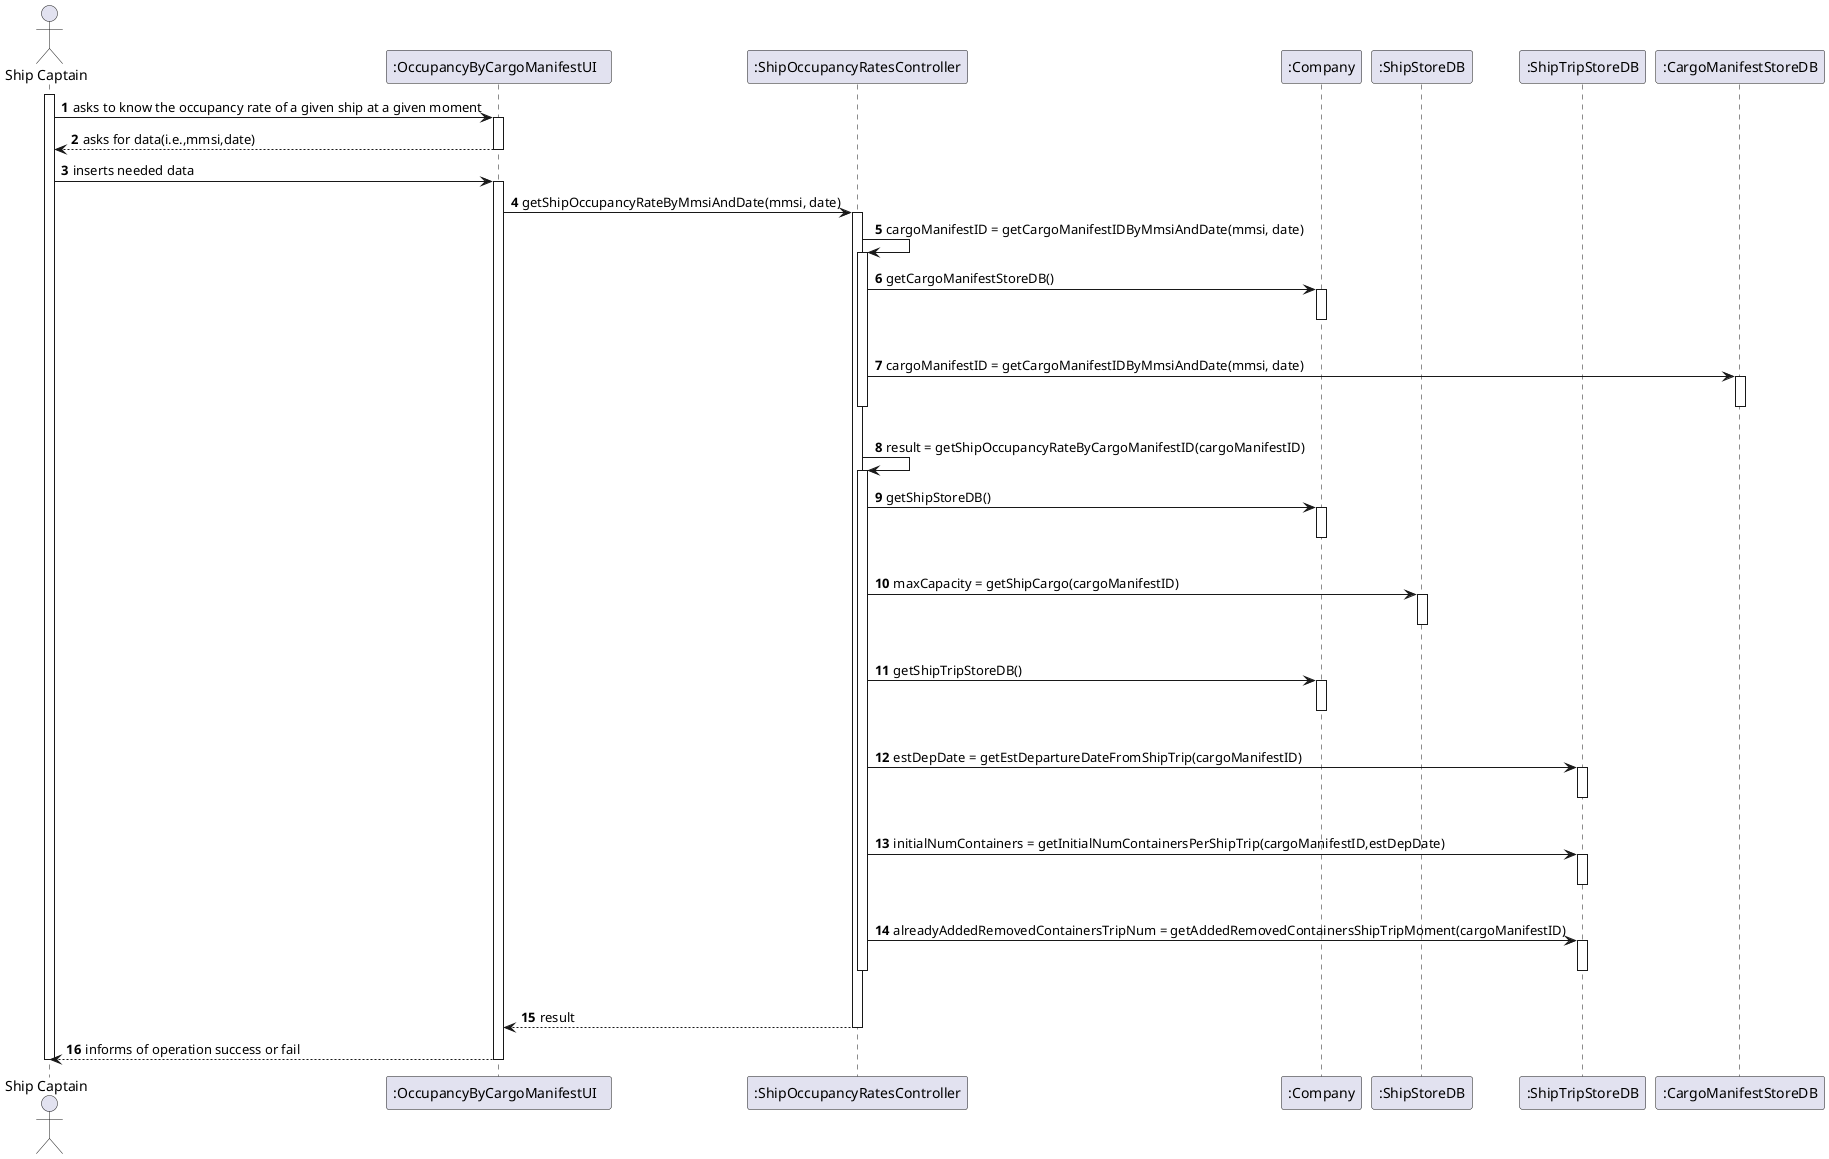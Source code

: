 @startuml
autonumber
'hide footbox
actor "Ship Captain" as SC
participant ":OccupancyByCargoManifestUI  " as UI
participant ":ShipOccupancyRatesController" as CTRL
participant ":Company" as CMP
participant ":ShipStoreDB" as SS
participant ":ShipTripStoreDB" as STS
participant ":CargoManifestStoreDB" as CMS

activate SC
SC -> UI : asks to know the occupancy rate of a given ship at a given moment
activate UI
UI --> SC : asks for data(i.e.,mmsi,date)
deactivate UI
SC -> UI : inserts needed data
activate UI
UI -> CTRL : getShipOccupancyRateByMmsiAndDate(mmsi, date)
activate CTRL
CTRL -> CTRL : cargoManifestID = getCargoManifestIDByMmsiAndDate(mmsi, date)
activate CTRL
CTRL -> CMP : getCargoManifestStoreDB()
activate CMP
|||
deactivate CMP
CTRL -> CMS : cargoManifestID = getCargoManifestIDByMmsiAndDate(mmsi, date)
activate CMS
|||
deactivate CMS
deactivate CTRL
CTRL -> CTRL : result = getShipOccupancyRateByCargoManifestID(cargoManifestID)
activate CTRL
CTRL -> CMP : getShipStoreDB()
activate CMP
|||
deactivate CMP
CTRL -> SS : maxCapacity = getShipCargo(cargoManifestID)
activate SS
|||
deactivate SS
CTRL -> CMP : getShipTripStoreDB()
activate CMP
|||
deactivate CMP
CTRL -> STS : estDepDate = getEstDepartureDateFromShipTrip(cargoManifestID)
activate STS
|||
deactivate STS
CTRL -> STS : initialNumContainers = getInitialNumContainersPerShipTrip(cargoManifestID,estDepDate)
activate STS
|||
deactivate STS
CTRL -> STS : alreadyAddedRemovedContainersTripNum = getAddedRemovedContainersShipTripMoment(cargoManifestID)
activate STS
|||
deactivate STS
deactivate CTRL
CTRL --> UI : result
deactivate CTRL
UI --> SC : informs of operation success or fail
deactivate UI
deactivate SC

@enduml
